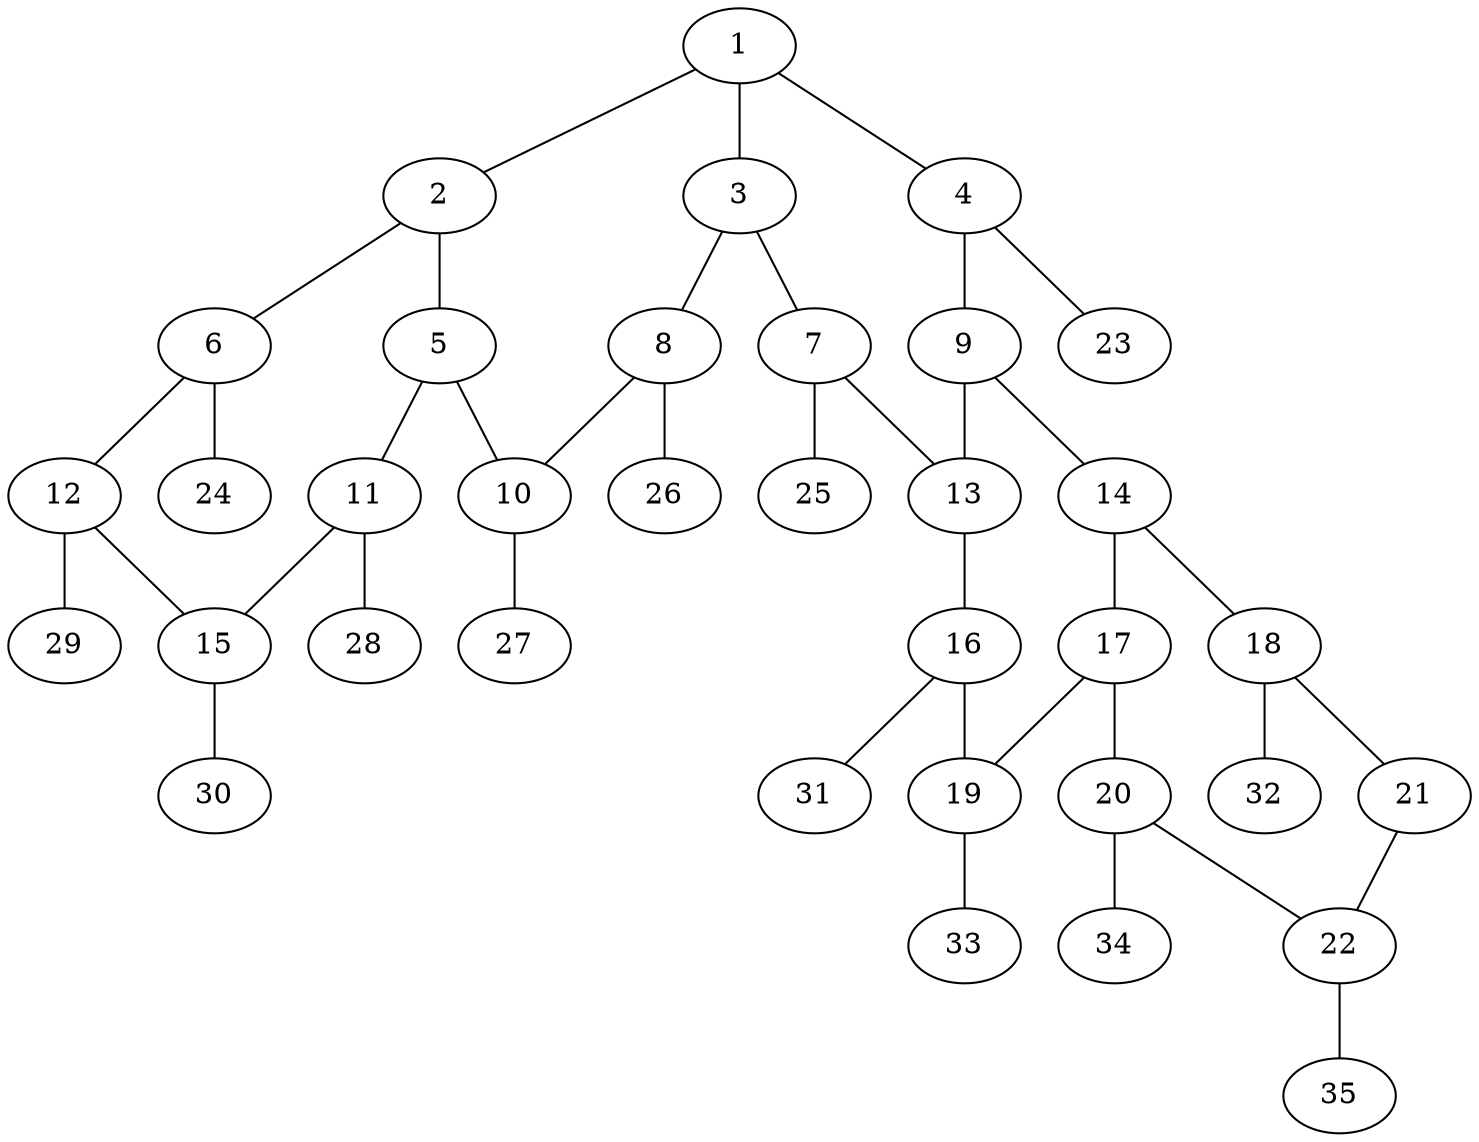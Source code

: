 graph molecule_3077 {
	1	 [chem=C];
	2	 [chem=C];
	1 -- 2	 [valence=1];
	3	 [chem=C];
	1 -- 3	 [valence=1];
	4	 [chem=C];
	1 -- 4	 [valence=2];
	5	 [chem=C];
	2 -- 5	 [valence=2];
	6	 [chem=C];
	2 -- 6	 [valence=1];
	7	 [chem=C];
	3 -- 7	 [valence=2];
	8	 [chem=C];
	3 -- 8	 [valence=1];
	9	 [chem=C];
	4 -- 9	 [valence=1];
	23	 [chem=H];
	4 -- 23	 [valence=1];
	10	 [chem=C];
	5 -- 10	 [valence=1];
	11	 [chem=C];
	5 -- 11	 [valence=1];
	12	 [chem=C];
	6 -- 12	 [valence=2];
	24	 [chem=H];
	6 -- 24	 [valence=1];
	13	 [chem=C];
	7 -- 13	 [valence=1];
	25	 [chem=H];
	7 -- 25	 [valence=1];
	8 -- 10	 [valence=2];
	26	 [chem=H];
	8 -- 26	 [valence=1];
	9 -- 13	 [valence=2];
	14	 [chem=C];
	9 -- 14	 [valence=1];
	27	 [chem=H];
	10 -- 27	 [valence=1];
	15	 [chem=C];
	11 -- 15	 [valence=2];
	28	 [chem=H];
	11 -- 28	 [valence=1];
	12 -- 15	 [valence=1];
	29	 [chem=H];
	12 -- 29	 [valence=1];
	16	 [chem=C];
	13 -- 16	 [valence=1];
	17	 [chem=C];
	14 -- 17	 [valence=2];
	18	 [chem=C];
	14 -- 18	 [valence=1];
	30	 [chem=H];
	15 -- 30	 [valence=1];
	19	 [chem=C];
	16 -- 19	 [valence=2];
	31	 [chem=H];
	16 -- 31	 [valence=1];
	17 -- 19	 [valence=1];
	20	 [chem=C];
	17 -- 20	 [valence=1];
	21	 [chem=N];
	18 -- 21	 [valence=2];
	32	 [chem=H];
	18 -- 32	 [valence=1];
	33	 [chem=H];
	19 -- 33	 [valence=1];
	22	 [chem=C];
	20 -- 22	 [valence=2];
	34	 [chem=H];
	20 -- 34	 [valence=1];
	21 -- 22	 [valence=1];
	35	 [chem=H];
	22 -- 35	 [valence=1];
}
